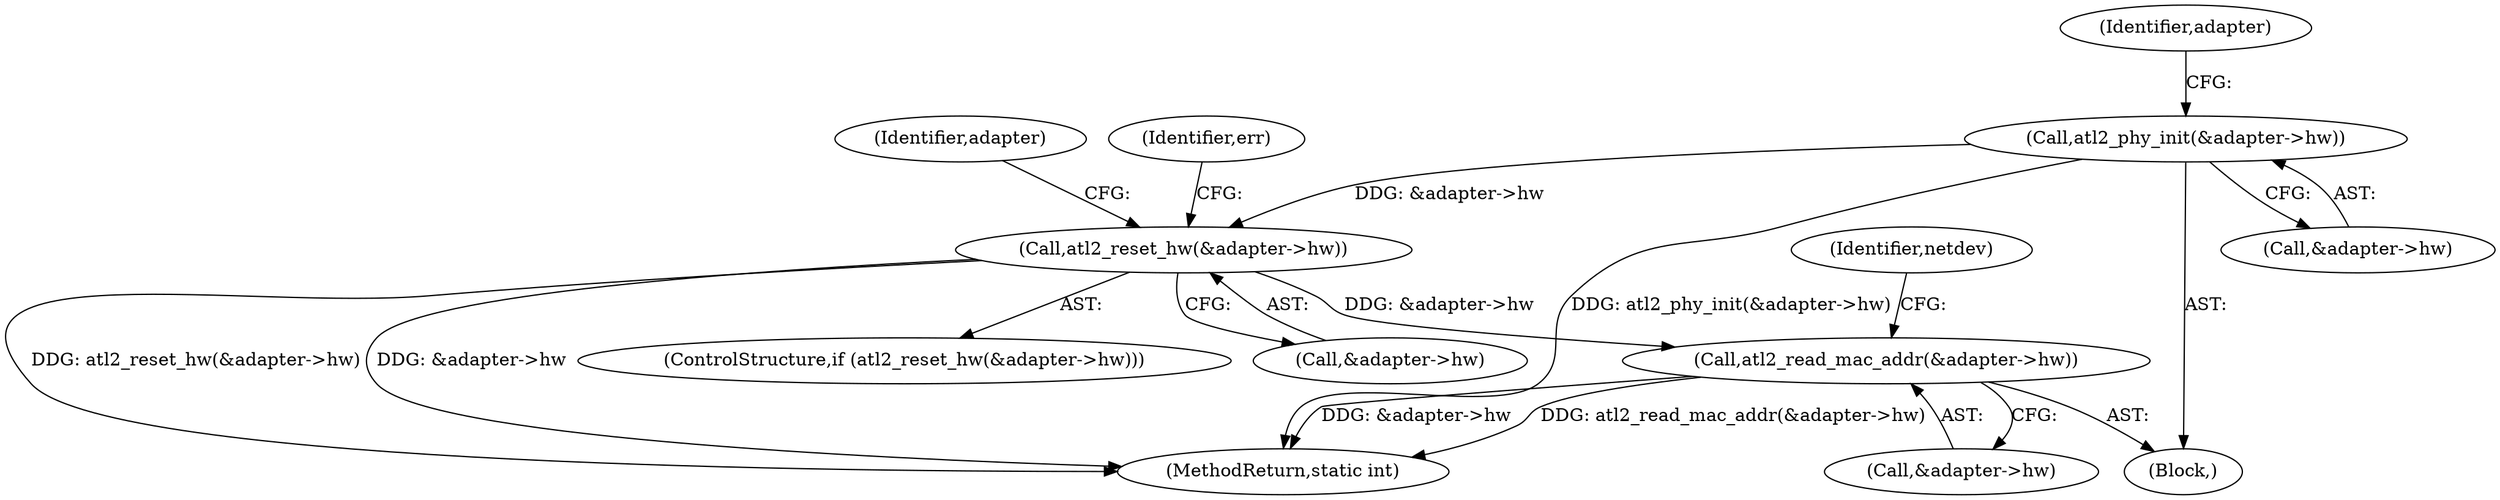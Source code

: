 digraph "0_linux_f43bfaeddc79effbf3d0fcb53ca477cca66f3db8@pointer" {
"1000320" [label="(Call,atl2_reset_hw(&adapter->hw))"];
"1000314" [label="(Call,atl2_phy_init(&adapter->hw))"];
"1000331" [label="(Call,atl2_read_mac_addr(&adapter->hw))"];
"1000327" [label="(Identifier,err)"];
"1000112" [label="(Block,)"];
"1000321" [label="(Call,&adapter->hw)"];
"1000319" [label="(ControlStructure,if (atl2_reset_hw(&adapter->hw)))"];
"1000323" [label="(Identifier,adapter)"];
"1000334" [label="(Identifier,adapter)"];
"1000332" [label="(Call,&adapter->hw)"];
"1000434" [label="(MethodReturn,static int)"];
"1000331" [label="(Call,atl2_read_mac_addr(&adapter->hw))"];
"1000314" [label="(Call,atl2_phy_init(&adapter->hw))"];
"1000320" [label="(Call,atl2_reset_hw(&adapter->hw))"];
"1000315" [label="(Call,&adapter->hw)"];
"1000338" [label="(Identifier,netdev)"];
"1000320" -> "1000319"  [label="AST: "];
"1000320" -> "1000321"  [label="CFG: "];
"1000321" -> "1000320"  [label="AST: "];
"1000327" -> "1000320"  [label="CFG: "];
"1000334" -> "1000320"  [label="CFG: "];
"1000320" -> "1000434"  [label="DDG: &adapter->hw"];
"1000320" -> "1000434"  [label="DDG: atl2_reset_hw(&adapter->hw)"];
"1000314" -> "1000320"  [label="DDG: &adapter->hw"];
"1000320" -> "1000331"  [label="DDG: &adapter->hw"];
"1000314" -> "1000112"  [label="AST: "];
"1000314" -> "1000315"  [label="CFG: "];
"1000315" -> "1000314"  [label="AST: "];
"1000323" -> "1000314"  [label="CFG: "];
"1000314" -> "1000434"  [label="DDG: atl2_phy_init(&adapter->hw)"];
"1000331" -> "1000112"  [label="AST: "];
"1000331" -> "1000332"  [label="CFG: "];
"1000332" -> "1000331"  [label="AST: "];
"1000338" -> "1000331"  [label="CFG: "];
"1000331" -> "1000434"  [label="DDG: atl2_read_mac_addr(&adapter->hw)"];
"1000331" -> "1000434"  [label="DDG: &adapter->hw"];
}
